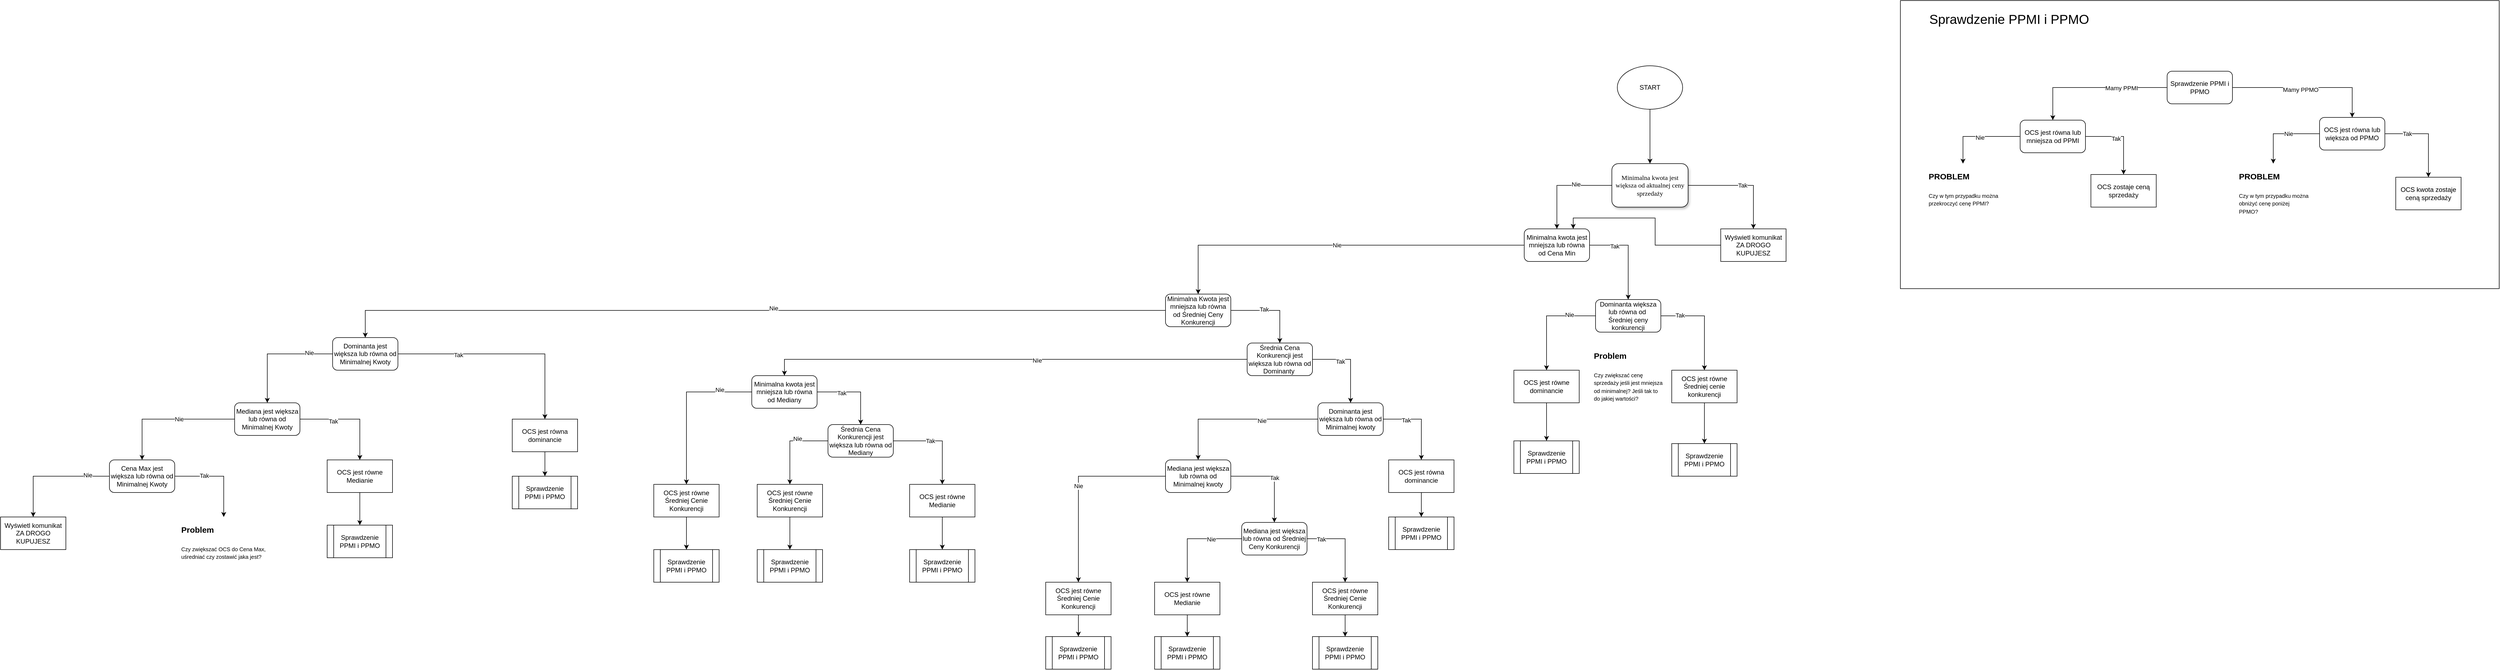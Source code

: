 <mxfile version="24.5.4" type="device">
  <diagram name="Page-1" id="10a91c8b-09ff-31b1-d368-03940ed4cc9e">
    <mxGraphModel dx="4261" dy="1288" grid="1" gridSize="10" guides="1" tooltips="1" connect="1" arrows="1" fold="1" page="1" pageScale="1" pageWidth="1100" pageHeight="850" background="none" math="0" shadow="0">
      <root>
        <mxCell id="0" />
        <mxCell id="1" parent="0" />
        <mxCell id="joKkj8QwtYshILmvJCK_-3" value="Tak" style="edgeStyle=orthogonalEdgeStyle;rounded=0;orthogonalLoop=1;jettySize=auto;html=1;entryX=0.5;entryY=0;entryDx=0;entryDy=0;" parent="1" source="62893188c0fa7362-1" target="joKkj8QwtYshILmvJCK_-2" edge="1">
          <mxGeometry relative="1" as="geometry" />
        </mxCell>
        <mxCell id="joKkj8QwtYshILmvJCK_-5" style="edgeStyle=orthogonalEdgeStyle;rounded=0;orthogonalLoop=1;jettySize=auto;html=1;" parent="1" source="62893188c0fa7362-1" target="joKkj8QwtYshILmvJCK_-4" edge="1">
          <mxGeometry relative="1" as="geometry" />
        </mxCell>
        <mxCell id="joKkj8QwtYshILmvJCK_-6" value="Nie" style="edgeLabel;html=1;align=center;verticalAlign=middle;resizable=0;points=[];" parent="joKkj8QwtYshILmvJCK_-5" vertex="1" connectable="0">
          <mxGeometry x="-0.271" y="-2" relative="1" as="geometry">
            <mxPoint as="offset" />
          </mxGeometry>
        </mxCell>
        <mxCell id="62893188c0fa7362-1" value="Minimalna kwota jest większa od aktualnej ceny sprzedaży" style="whiteSpace=wrap;html=1;rounded=1;shadow=1;labelBackgroundColor=none;strokeWidth=1;fontFamily=Verdana;fontSize=12;align=center;" parent="1" vertex="1">
          <mxGeometry x="480" y="80" width="140" height="80" as="geometry" />
        </mxCell>
        <mxCell id="joKkj8QwtYshILmvJCK_-157" style="edgeStyle=orthogonalEdgeStyle;rounded=0;orthogonalLoop=1;jettySize=auto;html=1;entryX=0.75;entryY=0;entryDx=0;entryDy=0;" parent="1" source="joKkj8QwtYshILmvJCK_-2" target="joKkj8QwtYshILmvJCK_-4" edge="1">
          <mxGeometry relative="1" as="geometry" />
        </mxCell>
        <mxCell id="joKkj8QwtYshILmvJCK_-2" value="Wyświetl komunikat ZA DROGO KUPUJESZ" style="rounded=0;whiteSpace=wrap;html=1;" parent="1" vertex="1">
          <mxGeometry x="680" y="200" width="120" height="60" as="geometry" />
        </mxCell>
        <mxCell id="joKkj8QwtYshILmvJCK_-46" value="Nie" style="edgeStyle=orthogonalEdgeStyle;rounded=0;orthogonalLoop=1;jettySize=auto;html=1;entryX=0.5;entryY=0;entryDx=0;entryDy=0;" parent="1" source="joKkj8QwtYshILmvJCK_-4" target="joKkj8QwtYshILmvJCK_-52" edge="1">
          <mxGeometry relative="1" as="geometry">
            <mxPoint x="40" y="290" as="targetPoint" />
          </mxGeometry>
        </mxCell>
        <mxCell id="joKkj8QwtYshILmvJCK_-162" style="edgeStyle=orthogonalEdgeStyle;rounded=0;orthogonalLoop=1;jettySize=auto;html=1;" parent="1" source="joKkj8QwtYshILmvJCK_-4" target="joKkj8QwtYshILmvJCK_-161" edge="1">
          <mxGeometry relative="1" as="geometry" />
        </mxCell>
        <mxCell id="joKkj8QwtYshILmvJCK_-163" value="Tak" style="edgeLabel;html=1;align=center;verticalAlign=middle;resizable=0;points=[];" parent="joKkj8QwtYshILmvJCK_-162" vertex="1" connectable="0">
          <mxGeometry x="-0.461" y="-2" relative="1" as="geometry">
            <mxPoint as="offset" />
          </mxGeometry>
        </mxCell>
        <mxCell id="joKkj8QwtYshILmvJCK_-4" value="Minimalna kwota jest mniejsza lub równa od Cena Min" style="rounded=1;whiteSpace=wrap;html=1;" parent="1" vertex="1">
          <mxGeometry x="319" y="200" width="120" height="60" as="geometry" />
        </mxCell>
        <mxCell id="joKkj8QwtYshILmvJCK_-40" style="edgeStyle=orthogonalEdgeStyle;rounded=0;orthogonalLoop=1;jettySize=auto;html=1;entryX=0.5;entryY=0;entryDx=0;entryDy=0;" parent="1" source="joKkj8QwtYshILmvJCK_-13" target="joKkj8QwtYshILmvJCK_-39" edge="1">
          <mxGeometry relative="1" as="geometry" />
        </mxCell>
        <mxCell id="joKkj8QwtYshILmvJCK_-41" value="Tak" style="edgeLabel;html=1;align=center;verticalAlign=middle;resizable=0;points=[];" parent="joKkj8QwtYshILmvJCK_-40" vertex="1" connectable="0">
          <mxGeometry x="-0.487" relative="1" as="geometry">
            <mxPoint as="offset" />
          </mxGeometry>
        </mxCell>
        <mxCell id="joKkj8QwtYshILmvJCK_-43" style="edgeStyle=orthogonalEdgeStyle;rounded=0;orthogonalLoop=1;jettySize=auto;html=1;" parent="1" source="joKkj8QwtYshILmvJCK_-13" target="joKkj8QwtYshILmvJCK_-42" edge="1">
          <mxGeometry relative="1" as="geometry" />
        </mxCell>
        <mxCell id="joKkj8QwtYshILmvJCK_-44" value="Nie" style="edgeLabel;html=1;align=center;verticalAlign=middle;resizable=0;points=[];" parent="joKkj8QwtYshILmvJCK_-43" vertex="1" connectable="0">
          <mxGeometry x="-0.186" relative="1" as="geometry">
            <mxPoint as="offset" />
          </mxGeometry>
        </mxCell>
        <mxCell id="joKkj8QwtYshILmvJCK_-13" value="OCS jest równa lub większa od PPMO" style="rounded=1;whiteSpace=wrap;html=1;" parent="1" vertex="1">
          <mxGeometry x="1780" y="-5" width="120" height="60" as="geometry" />
        </mxCell>
        <mxCell id="joKkj8QwtYshILmvJCK_-32" style="edgeStyle=orthogonalEdgeStyle;rounded=0;orthogonalLoop=1;jettySize=auto;html=1;entryX=0.5;entryY=0;entryDx=0;entryDy=0;" parent="1" source="joKkj8QwtYshILmvJCK_-14" target="joKkj8QwtYshILmvJCK_-27" edge="1">
          <mxGeometry relative="1" as="geometry" />
        </mxCell>
        <mxCell id="joKkj8QwtYshILmvJCK_-33" value="Tak" style="edgeLabel;html=1;align=center;verticalAlign=middle;resizable=0;points=[];" parent="joKkj8QwtYshILmvJCK_-32" vertex="1" connectable="0">
          <mxGeometry x="-0.2" y="-4" relative="1" as="geometry">
            <mxPoint as="offset" />
          </mxGeometry>
        </mxCell>
        <mxCell id="joKkj8QwtYshILmvJCK_-37" style="edgeStyle=orthogonalEdgeStyle;rounded=0;orthogonalLoop=1;jettySize=auto;html=1;" parent="1" source="joKkj8QwtYshILmvJCK_-14" target="joKkj8QwtYshILmvJCK_-35" edge="1">
          <mxGeometry relative="1" as="geometry" />
        </mxCell>
        <mxCell id="joKkj8QwtYshILmvJCK_-38" value="Nie" style="edgeLabel;html=1;align=center;verticalAlign=middle;resizable=0;points=[];" parent="joKkj8QwtYshILmvJCK_-37" vertex="1" connectable="0">
          <mxGeometry x="-0.045" y="2" relative="1" as="geometry">
            <mxPoint as="offset" />
          </mxGeometry>
        </mxCell>
        <mxCell id="joKkj8QwtYshILmvJCK_-14" value="OCS jest równa lub mniejsza od PPMI" style="rounded=1;whiteSpace=wrap;html=1;" parent="1" vertex="1">
          <mxGeometry x="1230" width="120" height="60" as="geometry" />
        </mxCell>
        <mxCell id="joKkj8QwtYshILmvJCK_-50" style="edgeStyle=orthogonalEdgeStyle;rounded=0;orthogonalLoop=1;jettySize=auto;html=1;entryX=0.5;entryY=0;entryDx=0;entryDy=0;" parent="1" source="joKkj8QwtYshILmvJCK_-25" target="62893188c0fa7362-1" edge="1">
          <mxGeometry relative="1" as="geometry">
            <mxPoint x="550.0" as="targetPoint" />
          </mxGeometry>
        </mxCell>
        <mxCell id="joKkj8QwtYshILmvJCK_-25" value="START" style="ellipse;whiteSpace=wrap;html=1;" parent="1" vertex="1">
          <mxGeometry x="490" y="-100" width="120" height="80" as="geometry" />
        </mxCell>
        <mxCell id="joKkj8QwtYshILmvJCK_-27" value="OCS zostaje ceną sprzedaży" style="rounded=0;whiteSpace=wrap;html=1;" parent="1" vertex="1">
          <mxGeometry x="1360" y="100" width="120" height="60" as="geometry" />
        </mxCell>
        <mxCell id="joKkj8QwtYshILmvJCK_-35" value="&lt;h1 style=&quot;margin-top: 0px;&quot;&gt;&lt;font style=&quot;font-size: 15px;&quot;&gt;PROBLEM&lt;/font&gt;&lt;/h1&gt;&lt;p&gt;&lt;font style=&quot;font-size: 10px;&quot;&gt;Czy w tym przypadku można przekroczyć cenę PPMI?&lt;/font&gt;&lt;/p&gt;" style="text;html=1;whiteSpace=wrap;overflow=hidden;rounded=0;" parent="1" vertex="1">
          <mxGeometry x="1060" y="80" width="130" height="90" as="geometry" />
        </mxCell>
        <mxCell id="joKkj8QwtYshILmvJCK_-39" value="&lt;br&gt;&lt;span style=&quot;color: rgb(0, 0, 0); font-family: Helvetica; font-size: 12px; font-style: normal; font-variant-ligatures: normal; font-variant-caps: normal; font-weight: 400; letter-spacing: normal; orphans: 2; text-align: center; text-indent: 0px; text-transform: none; widows: 2; word-spacing: 0px; -webkit-text-stroke-width: 0px; white-space: normal; background-color: rgb(251, 251, 251); text-decoration-thickness: initial; text-decoration-style: initial; text-decoration-color: initial; display: inline !important; float: none;&quot;&gt;OCS kwota zostaje ceną sprzedaży&lt;/span&gt;&lt;div&gt;&lt;br/&gt;&lt;/div&gt;" style="rounded=0;whiteSpace=wrap;html=1;" parent="1" vertex="1">
          <mxGeometry x="1920" y="105" width="120" height="60" as="geometry" />
        </mxCell>
        <mxCell id="joKkj8QwtYshILmvJCK_-42" value="&lt;h1 style=&quot;margin-top: 0px;&quot;&gt;&lt;font style=&quot;font-size: 15px;&quot;&gt;PROBLEM&lt;/font&gt;&lt;/h1&gt;&lt;p&gt;&lt;font style=&quot;font-size: 10px;&quot;&gt;Czy w tym przypadku można obniżyć cenę poniżej PPMO?&lt;/font&gt;&lt;/p&gt;" style="text;html=1;whiteSpace=wrap;overflow=hidden;rounded=0;" parent="1" vertex="1">
          <mxGeometry x="1630" y="80" width="130" height="90" as="geometry" />
        </mxCell>
        <mxCell id="joKkj8QwtYshILmvJCK_-54" style="edgeStyle=orthogonalEdgeStyle;rounded=0;orthogonalLoop=1;jettySize=auto;html=1;entryX=0.5;entryY=0;entryDx=0;entryDy=0;" parent="1" source="joKkj8QwtYshILmvJCK_-52" target="joKkj8QwtYshILmvJCK_-53" edge="1">
          <mxGeometry relative="1" as="geometry" />
        </mxCell>
        <mxCell id="joKkj8QwtYshILmvJCK_-55" value="Tak" style="edgeLabel;html=1;align=center;verticalAlign=middle;resizable=0;points=[];" parent="joKkj8QwtYshILmvJCK_-54" vertex="1" connectable="0">
          <mxGeometry x="-0.187" y="2" relative="1" as="geometry">
            <mxPoint as="offset" />
          </mxGeometry>
        </mxCell>
        <mxCell id="joKkj8QwtYshILmvJCK_-129" style="edgeStyle=orthogonalEdgeStyle;rounded=0;orthogonalLoop=1;jettySize=auto;html=1;entryX=0.5;entryY=0;entryDx=0;entryDy=0;" parent="1" source="joKkj8QwtYshILmvJCK_-52" target="joKkj8QwtYshILmvJCK_-128" edge="1">
          <mxGeometry relative="1" as="geometry" />
        </mxCell>
        <mxCell id="joKkj8QwtYshILmvJCK_-130" value="Nie" style="edgeLabel;html=1;align=center;verticalAlign=middle;resizable=0;points=[];" parent="joKkj8QwtYshILmvJCK_-129" vertex="1" connectable="0">
          <mxGeometry x="-0.053" y="-3" relative="1" as="geometry">
            <mxPoint x="-1" y="-1" as="offset" />
          </mxGeometry>
        </mxCell>
        <mxCell id="joKkj8QwtYshILmvJCK_-52" value="Minimalna Kwota jest mniejsza lub równa od Średniej Ceny Konkurencji" style="rounded=1;whiteSpace=wrap;html=1;" parent="1" vertex="1">
          <mxGeometry x="-340" y="320" width="120" height="60" as="geometry" />
        </mxCell>
        <mxCell id="joKkj8QwtYshILmvJCK_-57" style="edgeStyle=orthogonalEdgeStyle;rounded=0;orthogonalLoop=1;jettySize=auto;html=1;entryX=0.5;entryY=0;entryDx=0;entryDy=0;" parent="1" source="joKkj8QwtYshILmvJCK_-53" target="joKkj8QwtYshILmvJCK_-60" edge="1">
          <mxGeometry relative="1" as="geometry">
            <mxPoint y="500" as="targetPoint" />
          </mxGeometry>
        </mxCell>
        <mxCell id="joKkj8QwtYshILmvJCK_-58" value="Tak" style="edgeLabel;html=1;align=center;verticalAlign=middle;resizable=0;points=[];" parent="joKkj8QwtYshILmvJCK_-57" vertex="1" connectable="0">
          <mxGeometry x="-0.323" y="-4" relative="1" as="geometry">
            <mxPoint as="offset" />
          </mxGeometry>
        </mxCell>
        <mxCell id="joKkj8QwtYshILmvJCK_-105" style="edgeStyle=orthogonalEdgeStyle;rounded=0;orthogonalLoop=1;jettySize=auto;html=1;entryX=0.5;entryY=0;entryDx=0;entryDy=0;" parent="1" source="joKkj8QwtYshILmvJCK_-53" target="joKkj8QwtYshILmvJCK_-104" edge="1">
          <mxGeometry relative="1" as="geometry" />
        </mxCell>
        <mxCell id="joKkj8QwtYshILmvJCK_-106" value="NIe" style="edgeLabel;html=1;align=center;verticalAlign=middle;resizable=0;points=[];" parent="joKkj8QwtYshILmvJCK_-105" vertex="1" connectable="0">
          <mxGeometry x="-0.123" y="2" relative="1" as="geometry">
            <mxPoint as="offset" />
          </mxGeometry>
        </mxCell>
        <mxCell id="joKkj8QwtYshILmvJCK_-53" value="Średnia Cena Konkurencji jest większa lub równa od Dominanty&amp;nbsp;" style="rounded=1;whiteSpace=wrap;html=1;" parent="1" vertex="1">
          <mxGeometry x="-190" y="410" width="120" height="60" as="geometry" />
        </mxCell>
        <mxCell id="joKkj8QwtYshILmvJCK_-62" style="edgeStyle=orthogonalEdgeStyle;rounded=0;orthogonalLoop=1;jettySize=auto;html=1;entryX=0.5;entryY=0;entryDx=0;entryDy=0;" parent="1" source="joKkj8QwtYshILmvJCK_-60" target="joKkj8QwtYshILmvJCK_-61" edge="1">
          <mxGeometry relative="1" as="geometry" />
        </mxCell>
        <mxCell id="joKkj8QwtYshILmvJCK_-63" value="Tak" style="edgeLabel;html=1;align=center;verticalAlign=middle;resizable=0;points=[];" parent="joKkj8QwtYshILmvJCK_-62" vertex="1" connectable="0">
          <mxGeometry x="-0.43" y="-2" relative="1" as="geometry">
            <mxPoint as="offset" />
          </mxGeometry>
        </mxCell>
        <mxCell id="joKkj8QwtYshILmvJCK_-81" style="edgeStyle=orthogonalEdgeStyle;rounded=0;orthogonalLoop=1;jettySize=auto;html=1;" parent="1" source="joKkj8QwtYshILmvJCK_-60" target="joKkj8QwtYshILmvJCK_-79" edge="1">
          <mxGeometry relative="1" as="geometry" />
        </mxCell>
        <mxCell id="joKkj8QwtYshILmvJCK_-82" value="Nie" style="edgeLabel;html=1;align=center;verticalAlign=middle;resizable=0;points=[];" parent="joKkj8QwtYshILmvJCK_-81" vertex="1" connectable="0">
          <mxGeometry x="-0.297" y="3" relative="1" as="geometry">
            <mxPoint as="offset" />
          </mxGeometry>
        </mxCell>
        <mxCell id="joKkj8QwtYshILmvJCK_-60" value="Dominanta jest większa lub równa od Minimalnej kwoty" style="rounded=1;whiteSpace=wrap;html=1;" parent="1" vertex="1">
          <mxGeometry x="-60" y="520" width="120" height="60" as="geometry" />
        </mxCell>
        <mxCell id="joKkj8QwtYshILmvJCK_-76" style="edgeStyle=orthogonalEdgeStyle;rounded=0;orthogonalLoop=1;jettySize=auto;html=1;entryX=0.5;entryY=0;entryDx=0;entryDy=0;" parent="1" source="joKkj8QwtYshILmvJCK_-61" target="joKkj8QwtYshILmvJCK_-75" edge="1">
          <mxGeometry relative="1" as="geometry" />
        </mxCell>
        <mxCell id="joKkj8QwtYshILmvJCK_-61" value="OCS jest równa dominancie" style="rounded=0;whiteSpace=wrap;html=1;" parent="1" vertex="1">
          <mxGeometry x="70" y="625" width="120" height="60" as="geometry" />
        </mxCell>
        <mxCell id="joKkj8QwtYshILmvJCK_-67" style="edgeStyle=orthogonalEdgeStyle;rounded=0;orthogonalLoop=1;jettySize=auto;html=1;" parent="1" source="joKkj8QwtYshILmvJCK_-65" target="joKkj8QwtYshILmvJCK_-13" edge="1">
          <mxGeometry relative="1" as="geometry" />
        </mxCell>
        <mxCell id="joKkj8QwtYshILmvJCK_-70" value="Mamy PPMO" style="edgeLabel;html=1;align=center;verticalAlign=middle;resizable=0;points=[];" parent="joKkj8QwtYshILmvJCK_-67" vertex="1" connectable="0">
          <mxGeometry x="-0.096" y="-4" relative="1" as="geometry">
            <mxPoint as="offset" />
          </mxGeometry>
        </mxCell>
        <mxCell id="joKkj8QwtYshILmvJCK_-68" style="edgeStyle=orthogonalEdgeStyle;rounded=0;orthogonalLoop=1;jettySize=auto;html=1;entryX=0.5;entryY=0;entryDx=0;entryDy=0;" parent="1" source="joKkj8QwtYshILmvJCK_-65" target="joKkj8QwtYshILmvJCK_-14" edge="1">
          <mxGeometry relative="1" as="geometry" />
        </mxCell>
        <mxCell id="joKkj8QwtYshILmvJCK_-69" value="Mamy PPMI" style="edgeLabel;html=1;align=center;verticalAlign=middle;resizable=0;points=[];" parent="joKkj8QwtYshILmvJCK_-68" vertex="1" connectable="0">
          <mxGeometry x="-0.376" y="1" relative="1" as="geometry">
            <mxPoint as="offset" />
          </mxGeometry>
        </mxCell>
        <mxCell id="joKkj8QwtYshILmvJCK_-65" value="Sprawdzenie PPMI i PPMO" style="rounded=1;whiteSpace=wrap;html=1;gradientColor=none;" parent="1" vertex="1">
          <mxGeometry x="1500" y="-90" width="120" height="60" as="geometry" />
        </mxCell>
        <mxCell id="joKkj8QwtYshILmvJCK_-71" value="" style="swimlane;startSize=0;" parent="1" vertex="1">
          <mxGeometry x="1010" y="-220" width="1100" height="530" as="geometry" />
        </mxCell>
        <mxCell id="joKkj8QwtYshILmvJCK_-73" value="&lt;font style=&quot;font-size: 24px;&quot;&gt;Sprawdzenie PPMI i PPMO&lt;/font&gt;" style="text;html=1;align=center;verticalAlign=middle;whiteSpace=wrap;rounded=0;" parent="joKkj8QwtYshILmvJCK_-71" vertex="1">
          <mxGeometry x="30" y="20" width="340" height="30" as="geometry" />
        </mxCell>
        <mxCell id="joKkj8QwtYshILmvJCK_-75" value="Sprawdzenie PPMI i PPMO" style="shape=process;whiteSpace=wrap;html=1;backgroundOutline=1;" parent="1" vertex="1">
          <mxGeometry x="70" y="730" width="120" height="60" as="geometry" />
        </mxCell>
        <mxCell id="joKkj8QwtYshILmvJCK_-86" value="Tak" style="edgeStyle=orthogonalEdgeStyle;rounded=0;orthogonalLoop=1;jettySize=auto;html=1;entryX=0.5;entryY=0;entryDx=0;entryDy=0;" parent="1" source="joKkj8QwtYshILmvJCK_-79" target="joKkj8QwtYshILmvJCK_-85" edge="1">
          <mxGeometry relative="1" as="geometry" />
        </mxCell>
        <mxCell id="joKkj8QwtYshILmvJCK_-103" value="Nie" style="edgeStyle=orthogonalEdgeStyle;rounded=0;orthogonalLoop=1;jettySize=auto;html=1;" parent="1" source="joKkj8QwtYshILmvJCK_-79" target="joKkj8QwtYshILmvJCK_-101" edge="1">
          <mxGeometry relative="1" as="geometry" />
        </mxCell>
        <mxCell id="joKkj8QwtYshILmvJCK_-79" value="Mediana jest większa lub równa od Minimalnej kwoty" style="rounded=1;whiteSpace=wrap;html=1;" parent="1" vertex="1">
          <mxGeometry x="-340" y="625" width="120" height="60" as="geometry" />
        </mxCell>
        <mxCell id="joKkj8QwtYshILmvJCK_-91" style="edgeStyle=orthogonalEdgeStyle;rounded=0;orthogonalLoop=1;jettySize=auto;html=1;entryX=0.5;entryY=0;entryDx=0;entryDy=0;" parent="1" source="joKkj8QwtYshILmvJCK_-83" target="joKkj8QwtYshILmvJCK_-90" edge="1">
          <mxGeometry relative="1" as="geometry" />
        </mxCell>
        <mxCell id="joKkj8QwtYshILmvJCK_-83" value="OCS jest równe Medianie" style="rounded=0;whiteSpace=wrap;html=1;" parent="1" vertex="1">
          <mxGeometry x="-360" y="850" width="120" height="60" as="geometry" />
        </mxCell>
        <mxCell id="joKkj8QwtYshILmvJCK_-88" style="edgeStyle=orthogonalEdgeStyle;rounded=0;orthogonalLoop=1;jettySize=auto;html=1;entryX=0.5;entryY=0;entryDx=0;entryDy=0;" parent="1" source="joKkj8QwtYshILmvJCK_-85" target="joKkj8QwtYshILmvJCK_-83" edge="1">
          <mxGeometry relative="1" as="geometry" />
        </mxCell>
        <mxCell id="joKkj8QwtYshILmvJCK_-89" value="Nie" style="edgeLabel;html=1;align=center;verticalAlign=middle;resizable=0;points=[];" parent="joKkj8QwtYshILmvJCK_-88" vertex="1" connectable="0">
          <mxGeometry x="-0.376" y="1" relative="1" as="geometry">
            <mxPoint as="offset" />
          </mxGeometry>
        </mxCell>
        <mxCell id="joKkj8QwtYshILmvJCK_-96" style="edgeStyle=orthogonalEdgeStyle;rounded=0;orthogonalLoop=1;jettySize=auto;html=1;entryX=0.5;entryY=0;entryDx=0;entryDy=0;" parent="1" source="joKkj8QwtYshILmvJCK_-85" target="joKkj8QwtYshILmvJCK_-92" edge="1">
          <mxGeometry relative="1" as="geometry">
            <mxPoint y="770" as="targetPoint" />
          </mxGeometry>
        </mxCell>
        <mxCell id="joKkj8QwtYshILmvJCK_-97" value="Tak" style="edgeLabel;html=1;align=center;verticalAlign=middle;resizable=0;points=[];" parent="joKkj8QwtYshILmvJCK_-96" vertex="1" connectable="0">
          <mxGeometry x="-0.653" y="-1" relative="1" as="geometry">
            <mxPoint as="offset" />
          </mxGeometry>
        </mxCell>
        <mxCell id="joKkj8QwtYshILmvJCK_-85" value="Mediana jest większa lub równa od Średniej Ceny Konkurencji" style="rounded=1;whiteSpace=wrap;html=1;" parent="1" vertex="1">
          <mxGeometry x="-200" y="740" width="120" height="60" as="geometry" />
        </mxCell>
        <mxCell id="joKkj8QwtYshILmvJCK_-90" value="Sprawdzenie PPMI i PPMO" style="shape=process;whiteSpace=wrap;html=1;backgroundOutline=1;" parent="1" vertex="1">
          <mxGeometry x="-360" y="950" width="120" height="60" as="geometry" />
        </mxCell>
        <mxCell id="joKkj8QwtYshILmvJCK_-99" style="edgeStyle=orthogonalEdgeStyle;rounded=0;orthogonalLoop=1;jettySize=auto;html=1;" parent="1" source="joKkj8QwtYshILmvJCK_-92" target="joKkj8QwtYshILmvJCK_-98" edge="1">
          <mxGeometry relative="1" as="geometry" />
        </mxCell>
        <mxCell id="joKkj8QwtYshILmvJCK_-92" value="OCS jest równe Średniej Cenie Konkurencji" style="rounded=0;whiteSpace=wrap;html=1;" parent="1" vertex="1">
          <mxGeometry x="-70" y="850" width="120" height="60" as="geometry" />
        </mxCell>
        <mxCell id="joKkj8QwtYshILmvJCK_-98" value="Sprawdzenie PPMI i PPMO" style="shape=process;whiteSpace=wrap;html=1;backgroundOutline=1;" parent="1" vertex="1">
          <mxGeometry x="-70" y="950" width="120" height="60" as="geometry" />
        </mxCell>
        <mxCell id="joKkj8QwtYshILmvJCK_-100" style="edgeStyle=orthogonalEdgeStyle;rounded=0;orthogonalLoop=1;jettySize=auto;html=1;" parent="1" source="joKkj8QwtYshILmvJCK_-101" target="joKkj8QwtYshILmvJCK_-102" edge="1">
          <mxGeometry relative="1" as="geometry" />
        </mxCell>
        <mxCell id="joKkj8QwtYshILmvJCK_-101" value="OCS jest równe Średniej Cenie Konkurencji" style="rounded=0;whiteSpace=wrap;html=1;" parent="1" vertex="1">
          <mxGeometry x="-560" y="850" width="120" height="60" as="geometry" />
        </mxCell>
        <mxCell id="joKkj8QwtYshILmvJCK_-102" value="Sprawdzenie PPMI i PPMO" style="shape=process;whiteSpace=wrap;html=1;backgroundOutline=1;" parent="1" vertex="1">
          <mxGeometry x="-560" y="950" width="120" height="60" as="geometry" />
        </mxCell>
        <mxCell id="joKkj8QwtYshILmvJCK_-110" style="edgeStyle=orthogonalEdgeStyle;rounded=0;orthogonalLoop=1;jettySize=auto;html=1;entryX=0.5;entryY=0;entryDx=0;entryDy=0;" parent="1" source="joKkj8QwtYshILmvJCK_-104" target="joKkj8QwtYshILmvJCK_-109" edge="1">
          <mxGeometry relative="1" as="geometry" />
        </mxCell>
        <mxCell id="joKkj8QwtYshILmvJCK_-111" value="Tak" style="edgeLabel;html=1;align=center;verticalAlign=middle;resizable=0;points=[];" parent="joKkj8QwtYshILmvJCK_-110" vertex="1" connectable="0">
          <mxGeometry x="-0.359" y="-2" relative="1" as="geometry">
            <mxPoint as="offset" />
          </mxGeometry>
        </mxCell>
        <mxCell id="joKkj8QwtYshILmvJCK_-126" style="edgeStyle=orthogonalEdgeStyle;rounded=0;orthogonalLoop=1;jettySize=auto;html=1;entryX=0.5;entryY=0;entryDx=0;entryDy=0;" parent="1" source="joKkj8QwtYshILmvJCK_-104" target="joKkj8QwtYshILmvJCK_-124" edge="1">
          <mxGeometry relative="1" as="geometry" />
        </mxCell>
        <mxCell id="joKkj8QwtYshILmvJCK_-127" value="Nie" style="edgeLabel;html=1;align=center;verticalAlign=middle;resizable=0;points=[];" parent="joKkj8QwtYshILmvJCK_-126" vertex="1" connectable="0">
          <mxGeometry x="-0.593" y="-4" relative="1" as="geometry">
            <mxPoint as="offset" />
          </mxGeometry>
        </mxCell>
        <mxCell id="joKkj8QwtYshILmvJCK_-104" value="Minimalna kwota jest mniejsza lub równa od Mediany" style="rounded=1;whiteSpace=wrap;html=1;" parent="1" vertex="1">
          <mxGeometry x="-1100" y="470" width="120" height="60" as="geometry" />
        </mxCell>
        <mxCell id="joKkj8QwtYshILmvJCK_-114" style="edgeStyle=orthogonalEdgeStyle;rounded=0;orthogonalLoop=1;jettySize=auto;html=1;" parent="1" source="joKkj8QwtYshILmvJCK_-109" target="joKkj8QwtYshILmvJCK_-112" edge="1">
          <mxGeometry relative="1" as="geometry" />
        </mxCell>
        <mxCell id="joKkj8QwtYshILmvJCK_-115" value="Tak" style="edgeLabel;html=1;align=center;verticalAlign=middle;resizable=0;points=[];" parent="joKkj8QwtYshILmvJCK_-114" vertex="1" connectable="0">
          <mxGeometry x="-0.198" relative="1" as="geometry">
            <mxPoint as="offset" />
          </mxGeometry>
        </mxCell>
        <mxCell id="joKkj8QwtYshILmvJCK_-121" style="edgeStyle=orthogonalEdgeStyle;rounded=0;orthogonalLoop=1;jettySize=auto;html=1;entryX=0.5;entryY=0;entryDx=0;entryDy=0;" parent="1" source="joKkj8QwtYshILmvJCK_-109" target="joKkj8QwtYshILmvJCK_-119" edge="1">
          <mxGeometry relative="1" as="geometry" />
        </mxCell>
        <mxCell id="joKkj8QwtYshILmvJCK_-122" value="Nie" style="edgeLabel;html=1;align=center;verticalAlign=middle;resizable=0;points=[];" parent="joKkj8QwtYshILmvJCK_-121" vertex="1" connectable="0">
          <mxGeometry x="-0.249" y="-4" relative="1" as="geometry">
            <mxPoint as="offset" />
          </mxGeometry>
        </mxCell>
        <mxCell id="joKkj8QwtYshILmvJCK_-109" value="Średnia Cena Konkurencji jest większa lub równa od Mediany" style="rounded=1;whiteSpace=wrap;html=1;" parent="1" vertex="1">
          <mxGeometry x="-960" y="560" width="120" height="60" as="geometry" />
        </mxCell>
        <mxCell id="joKkj8QwtYshILmvJCK_-117" style="edgeStyle=orthogonalEdgeStyle;rounded=0;orthogonalLoop=1;jettySize=auto;html=1;entryX=0.5;entryY=0;entryDx=0;entryDy=0;" parent="1" source="joKkj8QwtYshILmvJCK_-112" target="joKkj8QwtYshILmvJCK_-116" edge="1">
          <mxGeometry relative="1" as="geometry" />
        </mxCell>
        <mxCell id="joKkj8QwtYshILmvJCK_-112" value="OCS jest równe Medianie" style="rounded=0;whiteSpace=wrap;html=1;" parent="1" vertex="1">
          <mxGeometry x="-810" y="670" width="120" height="60" as="geometry" />
        </mxCell>
        <mxCell id="joKkj8QwtYshILmvJCK_-116" value="Sprawdzenie PPMI i PPMO" style="shape=process;whiteSpace=wrap;html=1;backgroundOutline=1;" parent="1" vertex="1">
          <mxGeometry x="-810" y="790" width="120" height="60" as="geometry" />
        </mxCell>
        <mxCell id="joKkj8QwtYshILmvJCK_-118" style="edgeStyle=orthogonalEdgeStyle;rounded=0;orthogonalLoop=1;jettySize=auto;html=1;" parent="1" source="joKkj8QwtYshILmvJCK_-119" target="joKkj8QwtYshILmvJCK_-120" edge="1">
          <mxGeometry relative="1" as="geometry" />
        </mxCell>
        <mxCell id="joKkj8QwtYshILmvJCK_-119" value="OCS jest równe Średniej Cenie Konkurencji" style="rounded=0;whiteSpace=wrap;html=1;" parent="1" vertex="1">
          <mxGeometry x="-1090" y="670" width="120" height="60" as="geometry" />
        </mxCell>
        <mxCell id="joKkj8QwtYshILmvJCK_-120" value="Sprawdzenie PPMI i PPMO" style="shape=process;whiteSpace=wrap;html=1;backgroundOutline=1;" parent="1" vertex="1">
          <mxGeometry x="-1090" y="790" width="120" height="60" as="geometry" />
        </mxCell>
        <mxCell id="joKkj8QwtYshILmvJCK_-123" style="edgeStyle=orthogonalEdgeStyle;rounded=0;orthogonalLoop=1;jettySize=auto;html=1;" parent="1" source="joKkj8QwtYshILmvJCK_-124" target="joKkj8QwtYshILmvJCK_-125" edge="1">
          <mxGeometry relative="1" as="geometry" />
        </mxCell>
        <mxCell id="joKkj8QwtYshILmvJCK_-124" value="OCS jest równe Średniej Cenie Konkurencji" style="rounded=0;whiteSpace=wrap;html=1;" parent="1" vertex="1">
          <mxGeometry x="-1280" y="670" width="120" height="60" as="geometry" />
        </mxCell>
        <mxCell id="joKkj8QwtYshILmvJCK_-125" value="Sprawdzenie PPMI i PPMO" style="shape=process;whiteSpace=wrap;html=1;backgroundOutline=1;" parent="1" vertex="1">
          <mxGeometry x="-1280" y="790" width="120" height="60" as="geometry" />
        </mxCell>
        <mxCell id="joKkj8QwtYshILmvJCK_-141" style="edgeStyle=orthogonalEdgeStyle;rounded=0;orthogonalLoop=1;jettySize=auto;html=1;" parent="1" source="joKkj8QwtYshILmvJCK_-128" target="joKkj8QwtYshILmvJCK_-140" edge="1">
          <mxGeometry relative="1" as="geometry" />
        </mxCell>
        <mxCell id="joKkj8QwtYshILmvJCK_-142" value="Nie" style="edgeLabel;html=1;align=center;verticalAlign=middle;resizable=0;points=[];" parent="joKkj8QwtYshILmvJCK_-141" vertex="1" connectable="0">
          <mxGeometry x="-0.588" y="-2" relative="1" as="geometry">
            <mxPoint as="offset" />
          </mxGeometry>
        </mxCell>
        <mxCell id="joKkj8QwtYshILmvJCK_-128" value="Dominanta jest większa lub równa od Minimalnej Kwoty" style="rounded=1;whiteSpace=wrap;html=1;" parent="1" vertex="1">
          <mxGeometry x="-1870" y="400" width="120" height="60" as="geometry" />
        </mxCell>
        <mxCell id="joKkj8QwtYshILmvJCK_-131" style="edgeStyle=orthogonalEdgeStyle;rounded=0;orthogonalLoop=1;jettySize=auto;html=1;entryX=0.5;entryY=0;entryDx=0;entryDy=0;exitX=1;exitY=0.5;exitDx=0;exitDy=0;" parent="1" source="joKkj8QwtYshILmvJCK_-128" target="joKkj8QwtYshILmvJCK_-135" edge="1">
          <mxGeometry relative="1" as="geometry">
            <mxPoint x="-1610" y="545.0" as="sourcePoint" />
          </mxGeometry>
        </mxCell>
        <mxCell id="joKkj8QwtYshILmvJCK_-132" value="Tak" style="edgeLabel;html=1;align=center;verticalAlign=middle;resizable=0;points=[];" parent="joKkj8QwtYshILmvJCK_-131" vertex="1" connectable="0">
          <mxGeometry x="-0.43" y="-2" relative="1" as="geometry">
            <mxPoint as="offset" />
          </mxGeometry>
        </mxCell>
        <mxCell id="joKkj8QwtYshILmvJCK_-134" style="edgeStyle=orthogonalEdgeStyle;rounded=0;orthogonalLoop=1;jettySize=auto;html=1;entryX=0.5;entryY=0;entryDx=0;entryDy=0;" parent="1" source="joKkj8QwtYshILmvJCK_-135" target="joKkj8QwtYshILmvJCK_-136" edge="1">
          <mxGeometry relative="1" as="geometry" />
        </mxCell>
        <mxCell id="joKkj8QwtYshILmvJCK_-135" value="OCS jest równa dominancie" style="rounded=0;whiteSpace=wrap;html=1;" parent="1" vertex="1">
          <mxGeometry x="-1540" y="550" width="120" height="60" as="geometry" />
        </mxCell>
        <mxCell id="joKkj8QwtYshILmvJCK_-136" value="Sprawdzenie PPMI i PPMO" style="shape=process;whiteSpace=wrap;html=1;backgroundOutline=1;" parent="1" vertex="1">
          <mxGeometry x="-1540" y="655" width="120" height="60" as="geometry" />
        </mxCell>
        <mxCell id="joKkj8QwtYshILmvJCK_-146" style="edgeStyle=orthogonalEdgeStyle;rounded=0;orthogonalLoop=1;jettySize=auto;html=1;entryX=0.5;entryY=0;entryDx=0;entryDy=0;" parent="1" source="joKkj8QwtYshILmvJCK_-140" target="joKkj8QwtYshILmvJCK_-144" edge="1">
          <mxGeometry relative="1" as="geometry" />
        </mxCell>
        <mxCell id="joKkj8QwtYshILmvJCK_-147" value="Tak" style="edgeLabel;html=1;align=center;verticalAlign=middle;resizable=0;points=[];" parent="joKkj8QwtYshILmvJCK_-146" vertex="1" connectable="0">
          <mxGeometry x="-0.343" y="-4" relative="1" as="geometry">
            <mxPoint as="offset" />
          </mxGeometry>
        </mxCell>
        <mxCell id="joKkj8QwtYshILmvJCK_-149" style="edgeStyle=orthogonalEdgeStyle;rounded=0;orthogonalLoop=1;jettySize=auto;html=1;entryX=0.5;entryY=0;entryDx=0;entryDy=0;" parent="1" source="joKkj8QwtYshILmvJCK_-140" target="joKkj8QwtYshILmvJCK_-148" edge="1">
          <mxGeometry relative="1" as="geometry" />
        </mxCell>
        <mxCell id="joKkj8QwtYshILmvJCK_-150" value="Nie" style="edgeLabel;html=1;align=center;verticalAlign=middle;resizable=0;points=[];" parent="joKkj8QwtYshILmvJCK_-149" vertex="1" connectable="0">
          <mxGeometry x="-0.164" relative="1" as="geometry">
            <mxPoint as="offset" />
          </mxGeometry>
        </mxCell>
        <mxCell id="joKkj8QwtYshILmvJCK_-140" value="Mediana jest większa lub równa od Minimalnej Kwoty" style="rounded=1;whiteSpace=wrap;html=1;" parent="1" vertex="1">
          <mxGeometry x="-2050" y="520" width="120" height="60" as="geometry" />
        </mxCell>
        <mxCell id="joKkj8QwtYshILmvJCK_-143" style="edgeStyle=orthogonalEdgeStyle;rounded=0;orthogonalLoop=1;jettySize=auto;html=1;entryX=0.5;entryY=0;entryDx=0;entryDy=0;" parent="1" source="joKkj8QwtYshILmvJCK_-144" target="joKkj8QwtYshILmvJCK_-145" edge="1">
          <mxGeometry relative="1" as="geometry" />
        </mxCell>
        <mxCell id="joKkj8QwtYshILmvJCK_-144" value="OCS jest równe Medianie" style="rounded=0;whiteSpace=wrap;html=1;" parent="1" vertex="1">
          <mxGeometry x="-1880" y="625" width="120" height="60" as="geometry" />
        </mxCell>
        <mxCell id="joKkj8QwtYshILmvJCK_-145" value="Sprawdzenie PPMI i PPMO" style="shape=process;whiteSpace=wrap;html=1;backgroundOutline=1;" parent="1" vertex="1">
          <mxGeometry x="-1880" y="745" width="120" height="60" as="geometry" />
        </mxCell>
        <mxCell id="joKkj8QwtYshILmvJCK_-152" style="edgeStyle=orthogonalEdgeStyle;rounded=0;orthogonalLoop=1;jettySize=auto;html=1;" parent="1" source="joKkj8QwtYshILmvJCK_-148" target="joKkj8QwtYshILmvJCK_-151" edge="1">
          <mxGeometry relative="1" as="geometry" />
        </mxCell>
        <mxCell id="joKkj8QwtYshILmvJCK_-153" value="Tak" style="edgeLabel;html=1;align=center;verticalAlign=middle;resizable=0;points=[];" parent="joKkj8QwtYshILmvJCK_-152" vertex="1" connectable="0">
          <mxGeometry x="-0.347" y="1" relative="1" as="geometry">
            <mxPoint as="offset" />
          </mxGeometry>
        </mxCell>
        <mxCell id="joKkj8QwtYshILmvJCK_-155" style="edgeStyle=orthogonalEdgeStyle;rounded=0;orthogonalLoop=1;jettySize=auto;html=1;" parent="1" source="joKkj8QwtYshILmvJCK_-148" target="joKkj8QwtYshILmvJCK_-154" edge="1">
          <mxGeometry relative="1" as="geometry" />
        </mxCell>
        <mxCell id="joKkj8QwtYshILmvJCK_-156" value="Nie" style="edgeLabel;html=1;align=center;verticalAlign=middle;resizable=0;points=[];" parent="joKkj8QwtYshILmvJCK_-155" vertex="1" connectable="0">
          <mxGeometry x="-0.622" y="-2" relative="1" as="geometry">
            <mxPoint as="offset" />
          </mxGeometry>
        </mxCell>
        <mxCell id="joKkj8QwtYshILmvJCK_-148" value="Cena Max jest większa lub równa od Minimalnej Kwoty" style="rounded=1;whiteSpace=wrap;html=1;" parent="1" vertex="1">
          <mxGeometry x="-2280" y="625" width="120" height="60" as="geometry" />
        </mxCell>
        <mxCell id="joKkj8QwtYshILmvJCK_-151" value="&lt;h1 style=&quot;margin-top: 0px;&quot;&gt;&lt;font style=&quot;font-size: 15px;&quot;&gt;Problem&lt;/font&gt;&lt;/h1&gt;&lt;p&gt;&lt;font style=&quot;font-size: 10px;&quot;&gt;Czy zwiększać OCS do Cena Max, uśredniać czy zostawić jaka jest?&lt;/font&gt;&lt;/p&gt;" style="text;html=1;whiteSpace=wrap;overflow=hidden;rounded=0;" parent="1" vertex="1">
          <mxGeometry x="-2150" y="730" width="160" height="110" as="geometry" />
        </mxCell>
        <mxCell id="joKkj8QwtYshILmvJCK_-154" value="Wyświetl komunikat ZA DROGO KUPUJESZ" style="rounded=0;whiteSpace=wrap;html=1;" parent="1" vertex="1">
          <mxGeometry x="-2480" y="730" width="120" height="60" as="geometry" />
        </mxCell>
        <mxCell id="joKkj8QwtYshILmvJCK_-164" style="edgeStyle=orthogonalEdgeStyle;rounded=0;orthogonalLoop=1;jettySize=auto;html=1;entryX=0.5;entryY=0;entryDx=0;entryDy=0;" parent="1" source="joKkj8QwtYshILmvJCK_-161" target="joKkj8QwtYshILmvJCK_-166" edge="1">
          <mxGeometry relative="1" as="geometry">
            <mxPoint x="640" y="425" as="targetPoint" />
          </mxGeometry>
        </mxCell>
        <mxCell id="joKkj8QwtYshILmvJCK_-173" value="Tak" style="edgeLabel;html=1;align=center;verticalAlign=middle;resizable=0;points=[];" parent="joKkj8QwtYshILmvJCK_-164" vertex="1" connectable="0">
          <mxGeometry x="-0.616" y="1" relative="1" as="geometry">
            <mxPoint as="offset" />
          </mxGeometry>
        </mxCell>
        <mxCell id="joKkj8QwtYshILmvJCK_-168" style="edgeStyle=orthogonalEdgeStyle;rounded=0;orthogonalLoop=1;jettySize=auto;html=1;" parent="1" source="joKkj8QwtYshILmvJCK_-161" target="joKkj8QwtYshILmvJCK_-167" edge="1">
          <mxGeometry relative="1" as="geometry" />
        </mxCell>
        <mxCell id="joKkj8QwtYshILmvJCK_-174" value="Nie" style="edgeLabel;html=1;align=center;verticalAlign=middle;resizable=0;points=[];" parent="joKkj8QwtYshILmvJCK_-168" vertex="1" connectable="0">
          <mxGeometry x="-0.493" y="-2" relative="1" as="geometry">
            <mxPoint as="offset" />
          </mxGeometry>
        </mxCell>
        <mxCell id="joKkj8QwtYshILmvJCK_-161" value="Dominanta większa lub równa od&amp;nbsp;&lt;div&gt;Średniej ceny konkurencji&lt;/div&gt;" style="rounded=1;whiteSpace=wrap;html=1;" parent="1" vertex="1">
          <mxGeometry x="450" y="330" width="120" height="60" as="geometry" />
        </mxCell>
        <mxCell id="joKkj8QwtYshILmvJCK_-172" style="edgeStyle=orthogonalEdgeStyle;rounded=0;orthogonalLoop=1;jettySize=auto;html=1;entryX=0.5;entryY=0;entryDx=0;entryDy=0;" parent="1" source="joKkj8QwtYshILmvJCK_-166" target="joKkj8QwtYshILmvJCK_-170" edge="1">
          <mxGeometry relative="1" as="geometry" />
        </mxCell>
        <mxCell id="joKkj8QwtYshILmvJCK_-166" value="OCS jest równe Średniej cenie konkurencji" style="rounded=0;whiteSpace=wrap;html=1;" parent="1" vertex="1">
          <mxGeometry x="590" y="460" width="120" height="60" as="geometry" />
        </mxCell>
        <mxCell id="joKkj8QwtYshILmvJCK_-171" style="edgeStyle=orthogonalEdgeStyle;rounded=0;orthogonalLoop=1;jettySize=auto;html=1;" parent="1" source="joKkj8QwtYshILmvJCK_-167" target="joKkj8QwtYshILmvJCK_-169" edge="1">
          <mxGeometry relative="1" as="geometry" />
        </mxCell>
        <mxCell id="joKkj8QwtYshILmvJCK_-167" value="OCS jest równe dominancie" style="rounded=0;whiteSpace=wrap;html=1;" parent="1" vertex="1">
          <mxGeometry x="300" y="460" width="120" height="60" as="geometry" />
        </mxCell>
        <mxCell id="joKkj8QwtYshILmvJCK_-169" value="Sprawdzenie PPMI i PPMO" style="shape=process;whiteSpace=wrap;html=1;backgroundOutline=1;" parent="1" vertex="1">
          <mxGeometry x="300" y="590" width="120" height="60" as="geometry" />
        </mxCell>
        <mxCell id="joKkj8QwtYshILmvJCK_-170" value="Sprawdzenie PPMI i PPMO" style="shape=process;whiteSpace=wrap;html=1;backgroundOutline=1;" parent="1" vertex="1">
          <mxGeometry x="590" y="595" width="120" height="60" as="geometry" />
        </mxCell>
        <mxCell id="WHDJ0u7fZiKIA2ICOjAC-2" value="&lt;h1 style=&quot;margin-top: 0px;&quot;&gt;&lt;font style=&quot;font-size: 15px;&quot;&gt;Problem&lt;/font&gt;&lt;/h1&gt;&lt;p&gt;&lt;span style=&quot;font-size: 10px;&quot;&gt;Czy zwiększać cenę sprzedaży jeśli jest mniejsza od minimalnej? Jeśli tak to do jakiej wartości?&lt;/span&gt;&lt;/p&gt;" style="text;html=1;whiteSpace=wrap;overflow=hidden;rounded=0;" vertex="1" parent="1">
          <mxGeometry x="445" y="410" width="130" height="120" as="geometry" />
        </mxCell>
      </root>
    </mxGraphModel>
  </diagram>
</mxfile>

